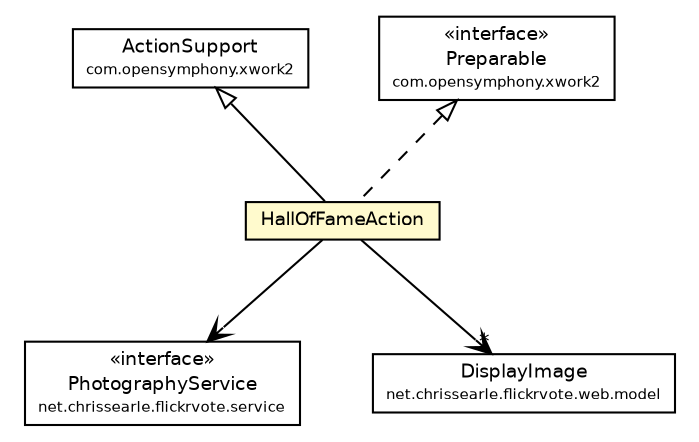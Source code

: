 #!/usr/local/bin/dot
#
# Class diagram 
# Generated by UmlGraph version 4.6 (http://www.spinellis.gr/sw/umlgraph)
#

digraph G {
	edge [fontname="Helvetica",fontsize=10,labelfontname="Helvetica",labelfontsize=10];
	node [fontname="Helvetica",fontsize=10,shape=plaintext];
	// net.chrissearle.flickrvote.service.PhotographyService
	c10905 [label=<<table border="0" cellborder="1" cellspacing="0" cellpadding="2" port="p" href="../service/PhotographyService.html">
		<tr><td><table border="0" cellspacing="0" cellpadding="1">
			<tr><td> &laquo;interface&raquo; </td></tr>
			<tr><td> PhotographyService </td></tr>
			<tr><td><font point-size="7.0"> net.chrissearle.flickrvote.service </font></td></tr>
		</table></td></tr>
		</table>>, fontname="Helvetica", fontcolor="black", fontsize=9.0];
	// net.chrissearle.flickrvote.web.HallOfFameAction
	c10950 [label=<<table border="0" cellborder="1" cellspacing="0" cellpadding="2" port="p" bgcolor="lemonChiffon" href="./HallOfFameAction.html">
		<tr><td><table border="0" cellspacing="0" cellpadding="1">
			<tr><td> HallOfFameAction </td></tr>
		</table></td></tr>
		</table>>, fontname="Helvetica", fontcolor="black", fontsize=9.0];
	// net.chrissearle.flickrvote.web.model.DisplayImage
	c10960 [label=<<table border="0" cellborder="1" cellspacing="0" cellpadding="2" port="p" href="./model/DisplayImage.html">
		<tr><td><table border="0" cellspacing="0" cellpadding="1">
			<tr><td> DisplayImage </td></tr>
			<tr><td><font point-size="7.0"> net.chrissearle.flickrvote.web.model </font></td></tr>
		</table></td></tr>
		</table>>, fontname="Helvetica", fontcolor="black", fontsize=9.0];
	//net.chrissearle.flickrvote.web.HallOfFameAction extends com.opensymphony.xwork2.ActionSupport
	c10978:p -> c10950:p [dir=back,arrowtail=empty];
	//net.chrissearle.flickrvote.web.HallOfFameAction implements com.opensymphony.xwork2.Preparable
	c10979:p -> c10950:p [dir=back,arrowtail=empty,style=dashed];
	// net.chrissearle.flickrvote.web.HallOfFameAction NAVASSOC net.chrissearle.flickrvote.service.PhotographyService
	c10950:p -> c10905:p [taillabel="", label="", headlabel="", fontname="Helvetica", fontcolor="black", fontsize=10.0, color="black", arrowhead=open];
	// net.chrissearle.flickrvote.web.HallOfFameAction NAVASSOC net.chrissearle.flickrvote.web.model.DisplayImage
	c10950:p -> c10960:p [taillabel="", label="", headlabel="*", fontname="Helvetica", fontcolor="black", fontsize=10.0, color="black", arrowhead=open];
	// com.opensymphony.xwork2.Preparable
	c10979 [label=<<table border="0" cellborder="1" cellspacing="0" cellpadding="2" port="p">
		<tr><td><table border="0" cellspacing="0" cellpadding="1">
			<tr><td> &laquo;interface&raquo; </td></tr>
			<tr><td> Preparable </td></tr>
			<tr><td><font point-size="7.0"> com.opensymphony.xwork2 </font></td></tr>
		</table></td></tr>
		</table>>, fontname="Helvetica", fontcolor="black", fontsize=9.0];
	// com.opensymphony.xwork2.ActionSupport
	c10978 [label=<<table border="0" cellborder="1" cellspacing="0" cellpadding="2" port="p">
		<tr><td><table border="0" cellspacing="0" cellpadding="1">
			<tr><td> ActionSupport </td></tr>
			<tr><td><font point-size="7.0"> com.opensymphony.xwork2 </font></td></tr>
		</table></td></tr>
		</table>>, fontname="Helvetica", fontcolor="black", fontsize=9.0];
}

